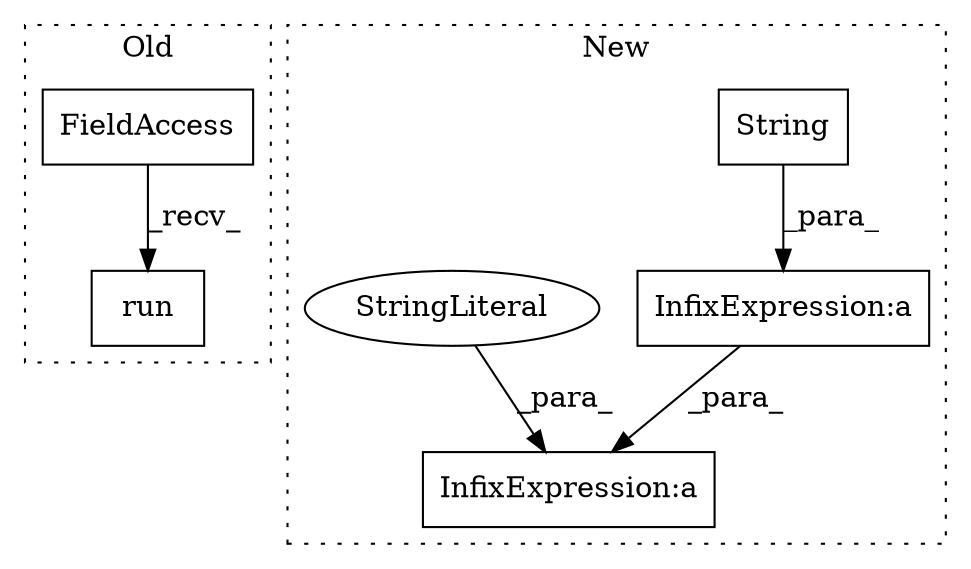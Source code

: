 digraph G {
subgraph cluster0 {
1 [label="run" a="32" s="5968,6007" l="4,1" shape="box"];
5 [label="FieldAccess" a="22" s="5956" l="11" shape="box"];
label = "Old";
style="dotted";
}
subgraph cluster1 {
2 [label="String" a="32" s="6436,6455" l="7,1" shape="box"];
3 [label="InfixExpression:a" a="27" s="6624" l="3" shape="box"];
4 [label="StringLiteral" a="45" s="6627" l="3" shape="ellipse"];
6 [label="InfixExpression:a" a="27" s="6433" l="3" shape="box"];
label = "New";
style="dotted";
}
2 -> 6 [label="_para_"];
4 -> 3 [label="_para_"];
5 -> 1 [label="_recv_"];
6 -> 3 [label="_para_"];
}